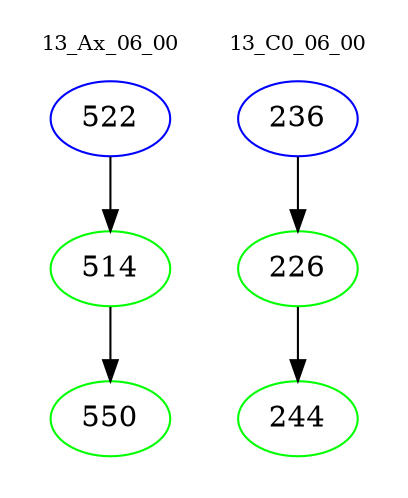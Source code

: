 digraph{
subgraph cluster_0 {
color = white
label = "13_Ax_06_00";
fontsize=10;
T0_522 [label="522", color="blue"]
T0_522 -> T0_514 [color="black"]
T0_514 [label="514", color="green"]
T0_514 -> T0_550 [color="black"]
T0_550 [label="550", color="green"]
}
subgraph cluster_1 {
color = white
label = "13_C0_06_00";
fontsize=10;
T1_236 [label="236", color="blue"]
T1_236 -> T1_226 [color="black"]
T1_226 [label="226", color="green"]
T1_226 -> T1_244 [color="black"]
T1_244 [label="244", color="green"]
}
}
